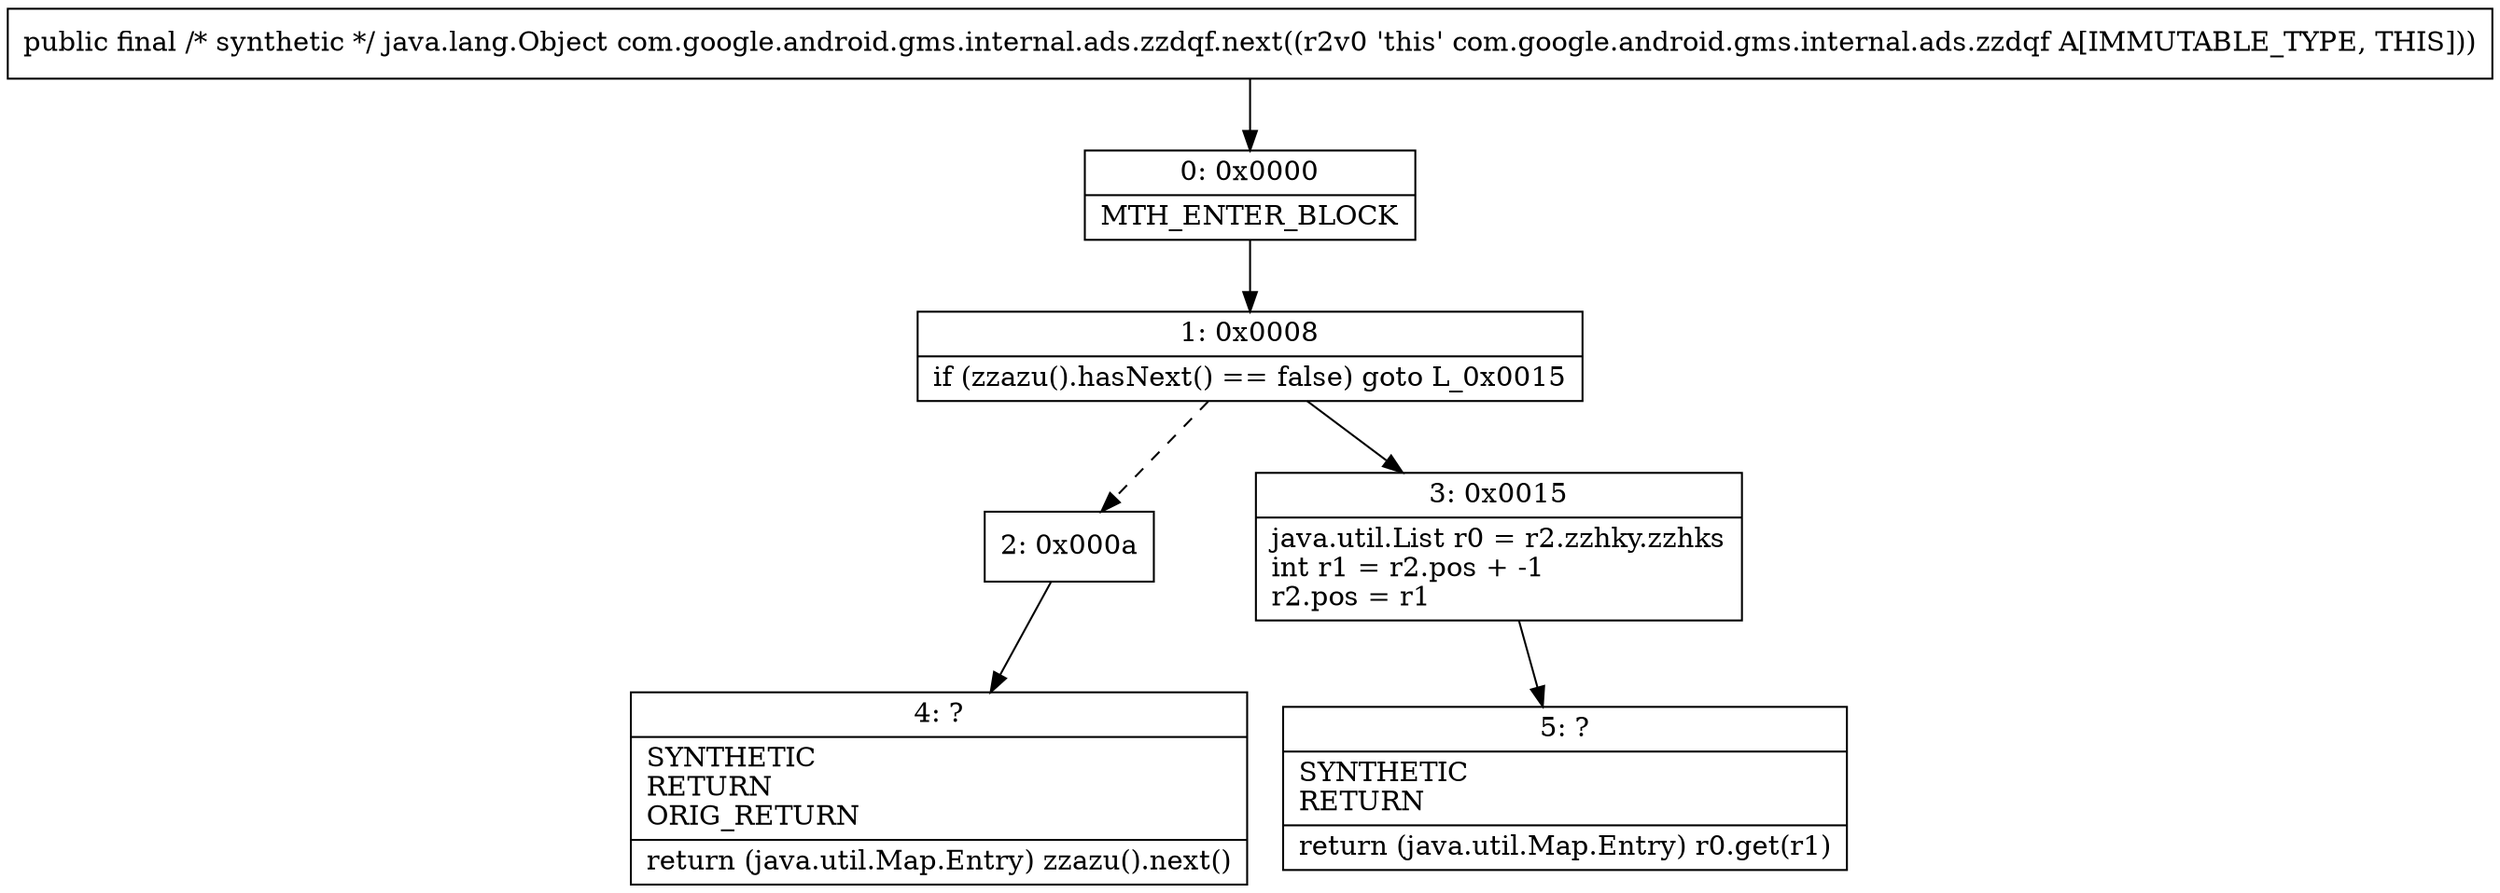 digraph "CFG forcom.google.android.gms.internal.ads.zzdqf.next()Ljava\/lang\/Object;" {
Node_0 [shape=record,label="{0\:\ 0x0000|MTH_ENTER_BLOCK\l}"];
Node_1 [shape=record,label="{1\:\ 0x0008|if (zzazu().hasNext() == false) goto L_0x0015\l}"];
Node_2 [shape=record,label="{2\:\ 0x000a}"];
Node_3 [shape=record,label="{3\:\ 0x0015|java.util.List r0 = r2.zzhky.zzhks\lint r1 = r2.pos + \-1\lr2.pos = r1\l}"];
Node_4 [shape=record,label="{4\:\ ?|SYNTHETIC\lRETURN\lORIG_RETURN\l|return (java.util.Map.Entry) zzazu().next()\l}"];
Node_5 [shape=record,label="{5\:\ ?|SYNTHETIC\lRETURN\l|return (java.util.Map.Entry) r0.get(r1)\l}"];
MethodNode[shape=record,label="{public final \/* synthetic *\/ java.lang.Object com.google.android.gms.internal.ads.zzdqf.next((r2v0 'this' com.google.android.gms.internal.ads.zzdqf A[IMMUTABLE_TYPE, THIS])) }"];
MethodNode -> Node_0;
Node_0 -> Node_1;
Node_1 -> Node_2[style=dashed];
Node_1 -> Node_3;
Node_2 -> Node_4;
Node_3 -> Node_5;
}

